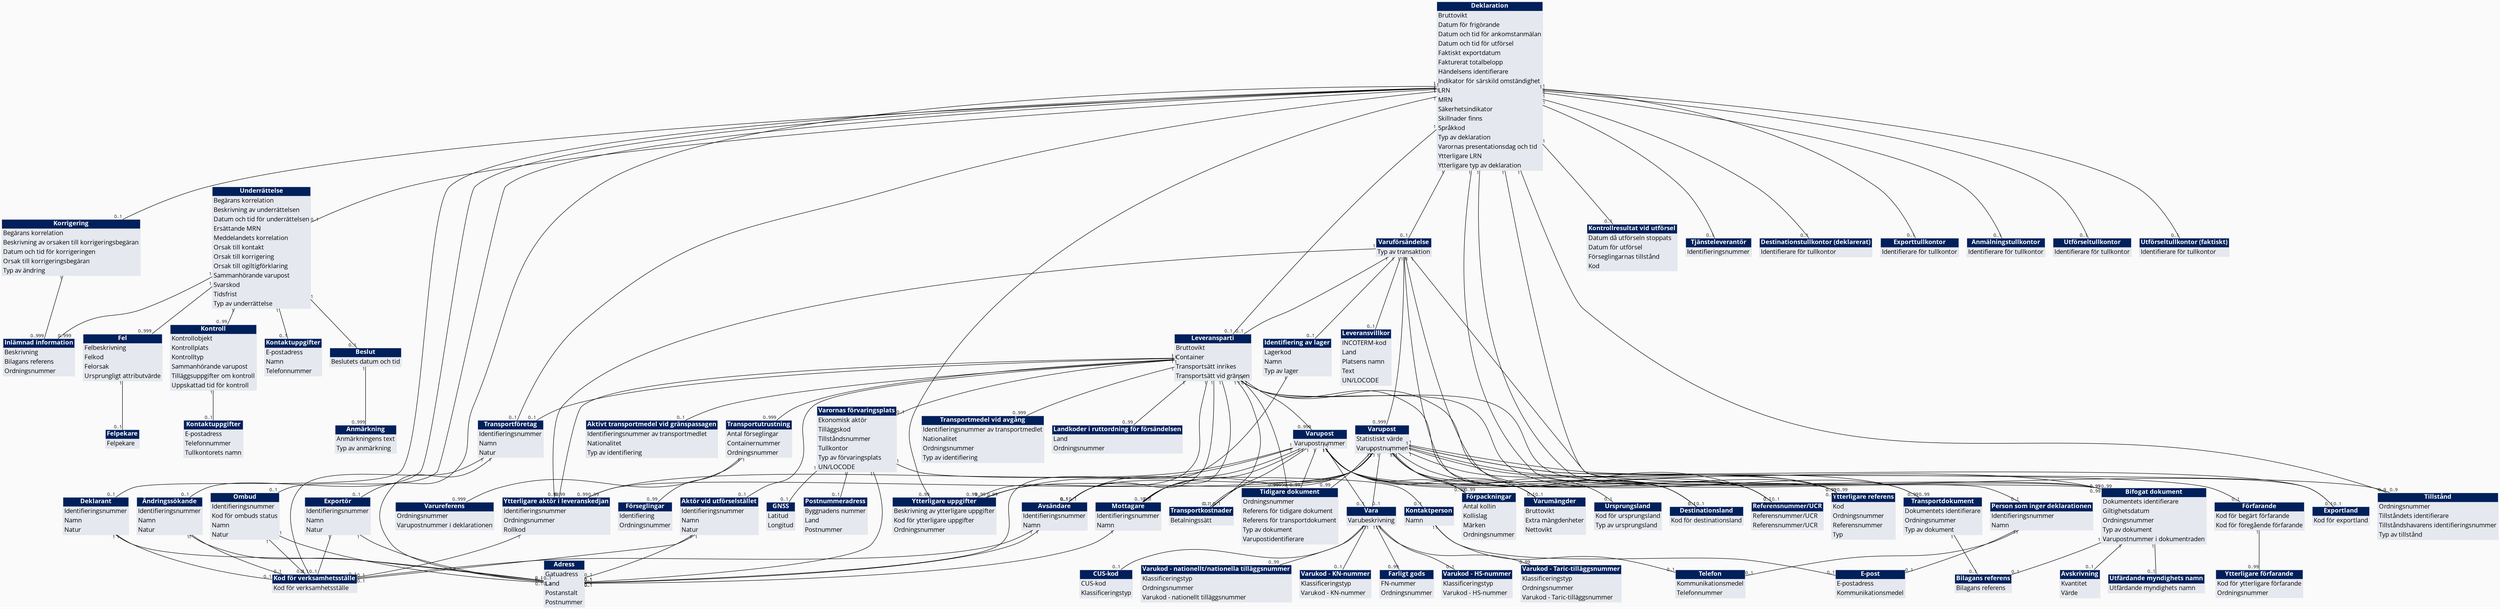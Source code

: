 Graph ClassDiagram {
bgcolor="#fafafa"
node [shape=plain, fontname="Open Sans"]
edge [fontname="Open Sans" width="2"]
"FIg-001" -- "FIg-014" [headlabel="0..1" taillabel="1" fontsize=10]
"FIg-001" -- "FIg-026" [headlabel="0..1" taillabel="1" fontsize=10]
"FIg-001" -- "FIg-028" [headlabel="0..1" taillabel="1" fontsize=10]
"FIg-001" -- "FIg-031" [headlabel="0..1" taillabel="1" fontsize=10]
"FIg-001" -- "FIg-032" [headlabel="0..9" taillabel="1" fontsize=10]
"FIg-001" -- "FIg-033" [headlabel="0..1" taillabel="1" fontsize=10]
"FIg-001" -- "FIg-036" [headlabel="0..1" taillabel="1" fontsize=10]
"FIg-001" -- "FIg-038" [headlabel="0..1" taillabel="1" fontsize=10]
"FIg-001" -- "FIg-041" [headlabel="0..1" taillabel="1" fontsize=10]
"FIg-001" -- "FIg-048" [headlabel="0..1" taillabel="1" fontsize=10]
"FIg-001" -- "FIg-075" [headlabel="0..1" taillabel="1" fontsize=10]
"FIg-001" -- "FIg-079" [headlabel="0..1" taillabel="1" fontsize=10]
"FIg-001" -- "FIg-102" [headlabel="0..99" taillabel="1" fontsize=10]
"FIg-001" -- "FIg-106" [headlabel="0..1" taillabel="1" fontsize=10]
"FIg-001" -- "FIg-111" [headlabel="0..99" taillabel="1" fontsize=10]
"FIg-001" -- "FIg-115" [headlabel="0..1" taillabel="1" fontsize=10]
"FIg-001" -- "FIg-116" [headlabel="0..1" taillabel="1" fontsize=10]
"FIg-001" -- "FIg-119" [headlabel="0..1" taillabel="1" fontsize=10]
"FIg-001" -- "FIg-136" [headlabel="0..99" taillabel="1" fontsize=10]
"FIg-001" -- "FIg-138" [headlabel="0..1" taillabel="1" fontsize=10]
"FIg-001" -- "FIg-139" [headlabel="0..1" taillabel="1" fontsize=10]
"FIg-014" -- "FIg-012" [headlabel="0..999" taillabel="1" fontsize=10]
"FIg-015" -- "FIg-011" [headlabel="0..999" taillabel="1" fontsize=10]
"FIg-017" -- "FIg-023" [headlabel="0..1" taillabel="1" fontsize=10]
"FIg-019" -- "FIg-016" [headlabel="0..1" taillabel="1" fontsize=10]
"FIg-026" -- "FIg-029" [headlabel="0..1" taillabel="1" fontsize=10]
"FIg-026" -- "FIg-083" [headlabel="0..1" taillabel="1" fontsize=10]
"FIg-028" -- "FIg-009" [headlabel="0..1" taillabel="1" fontsize=10]
"FIg-028" -- "FIg-012" [headlabel="0..999" taillabel="1" fontsize=10]
"FIg-028" -- "FIg-015" [headlabel="0..1" taillabel="1" fontsize=10]
"FIg-028" -- "FIg-017" [headlabel="0..999" taillabel="1" fontsize=10]
"FIg-028" -- "FIg-019" [headlabel="0..99" taillabel="1" fontsize=10]
"FIg-031" -- "FIg-043" [headlabel="0..1" taillabel="1" fontsize=10]
"FIg-031" -- "FIg-105" [headlabel="0..1" taillabel="1" fontsize=10]
"FIg-033" -- "FIg-029" [headlabel="0..1" taillabel="1" fontsize=10]
"FIg-033" -- "FIg-083" [headlabel="0..1" taillabel="1" fontsize=10]
"FIg-036" -- "FIg-029" [headlabel="0..1" taillabel="1" fontsize=10]
"FIg-036" -- "FIg-083" [headlabel="0..1" taillabel="1" fontsize=10]
"FIg-038" -- "FIg-029" [headlabel="0..1" taillabel="1" fontsize=10]
"FIg-038" -- "FIg-083" [headlabel="0..1" taillabel="1" fontsize=10]
"FIg-044" -- "FIg-070" [headlabel="0..999" taillabel="1" fontsize=10]
"FIg-044" -- "FIg-112" [headlabel="0..99" taillabel="1" fontsize=10]
"FIg-045" -- "FIg-047" [headlabel="0..1" taillabel="1" fontsize=10]
"FIg-045" -- "FIg-051" [headlabel="0..99" taillabel="1" fontsize=10]
"FIg-045" -- "FIg-081" [headlabel="0..1" taillabel="1" fontsize=10]
"FIg-045" -- "FIg-086" [headlabel="0..99" taillabel="1" fontsize=10]
"FIg-045" -- "FIg-087" [headlabel="0..1" taillabel="1" fontsize=10]
"FIg-045" -- "FIg-088" [headlabel="0..99" taillabel="1" fontsize=10]
"FIg-048" -- "FIg-029" [headlabel="0..1" taillabel="1" fontsize=10]
"FIg-048" -- "FIg-083" [headlabel="0..1" taillabel="1" fontsize=10]
"FIg-055" -- "FIg-083" [headlabel="0..1" taillabel="1" fontsize=10]
"FIg-072" -- "FIg-043" [headlabel="0..1" taillabel="1" fontsize=10]
"FIg-072" -- "FIg-105" [headlabel="0..1" taillabel="1" fontsize=10]
"FIg-075" -- "FIg-044" [headlabel="0..999" taillabel="1" fontsize=10]
"FIg-075" -- "FIg-048" [headlabel="0..1" taillabel="1" fontsize=10]
"FIg-075" -- "FIg-049" [headlabel="0..999" taillabel="1" fontsize=10]
"FIg-075" -- "FIg-055" [headlabel="0..1" taillabel="1" fontsize=10]
"FIg-075" -- "FIg-068" [headlabel="0..99" taillabel="1" fontsize=10]
"FIg-075" -- "FIg-085" [headlabel="0..1" taillabel="1" fontsize=10]
"FIg-075" -- "FIg-090" [headlabel="0..999" taillabel="1" fontsize=10]
"FIg-075" -- "FIg-095" [headlabel="0..1" taillabel="1" fontsize=10]
"FIg-075" -- "FIg-102" [headlabel="0..99" taillabel="1" fontsize=10]
"FIg-075" -- "FIg-111" [headlabel="0..99" taillabel="1" fontsize=10]
"FIg-075" -- "FIg-122" [headlabel="0..99" taillabel="1" fontsize=10]
"FIg-075" -- "FIg-126" [headlabel="0..1" taillabel="1" fontsize=10]
"FIg-075" -- "FIg-127" [headlabel="0..1" taillabel="1" fontsize=10]
"FIg-075" -- "FIg-128" [headlabel="0..1" taillabel="1" fontsize=10]
"FIg-075" -- "FIg-129" [headlabel="0..1" taillabel="1" fontsize=10]
"FIg-075" -- "FIg-134" [headlabel="0..99" taillabel="1" fontsize=10]
"FIg-075" -- "FIg-135" [headlabel="0..99999" taillabel="1" fontsize=10]
"FIg-075" -- "FIg-136" [headlabel="0..99" taillabel="1" fontsize=10]
"FIg-078" -- "FIg-032" [headlabel="0..9" taillabel="1" fontsize=10]
"FIg-078" -- "FIg-045" [headlabel="0..1" taillabel="1" fontsize=10]
"FIg-078" -- "FIg-046" [headlabel="0..1" taillabel="1" fontsize=10]
"FIg-078" -- "FIg-052" [headlabel="0..99" taillabel="1" fontsize=10]
"FIg-078" -- "FIg-055" [headlabel="0..1" taillabel="1" fontsize=10]
"FIg-078" -- "FIg-089" [headlabel="0..1" taillabel="1" fontsize=10]
"FIg-078" -- "FIg-092" [headlabel="0..1" taillabel="1" fontsize=10]
"FIg-078" -- "FIg-095" [headlabel="0..1" taillabel="1" fontsize=10]
"FIg-078" -- "FIg-100" [headlabel="0..1" taillabel="1" fontsize=10]
"FIg-078" -- "FIg-102" [headlabel="0..99" taillabel="1" fontsize=10]
"FIg-078" -- "FIg-111" [headlabel="0..99" taillabel="1" fontsize=10]
"FIg-078" -- "FIg-113" [headlabel="0..1" taillabel="1" fontsize=10]
"FIg-078" -- "FIg-122" [headlabel="0..99" taillabel="1" fontsize=10]
"FIg-078" -- "FIg-126" [headlabel="0..1" taillabel="1" fontsize=10]
"FIg-078" -- "FIg-129" [headlabel="0..1" taillabel="1" fontsize=10]
"FIg-078" -- "FIg-134" [headlabel="0..99" taillabel="1" fontsize=10]
"FIg-078" -- "FIg-135" [headlabel="0..99" taillabel="1" fontsize=10]
"FIg-078" -- "FIg-136" [headlabel="0..99" taillabel="1" fontsize=10]
"FIg-090" -- "FIg-045" [headlabel="0..1" taillabel="1" fontsize=10]
"FIg-090" -- "FIg-052" [headlabel="0..99" taillabel="1" fontsize=10]
"FIg-090" -- "FIg-055" [headlabel="0..1" taillabel="1" fontsize=10]
"FIg-090" -- "FIg-089" [headlabel="0..1" taillabel="1" fontsize=10]
"FIg-090" -- "FIg-092" [headlabel="0..1" taillabel="1" fontsize=10]
"FIg-090" -- "FIg-095" [headlabel="0..1" taillabel="1" fontsize=10]
"FIg-090" -- "FIg-102" [headlabel="0..99" taillabel="1" fontsize=10]
"FIg-090" -- "FIg-111" [headlabel="0..99" taillabel="1" fontsize=10]
"FIg-090" -- "FIg-126" [headlabel="0..1" taillabel="1" fontsize=10]
"FIg-090" -- "FIg-129" [headlabel="0..1" taillabel="1" fontsize=10]
"FIg-090" -- "FIg-134" [headlabel="0..99" taillabel="1" fontsize=10]
"FIg-090" -- "FIg-135" [headlabel="0..99" taillabel="1" fontsize=10]
"FIg-090" -- "FIg-136" [headlabel="0..99" taillabel="1" fontsize=10]
"FIg-113" -- "FIg-097" [headlabel="0..99" taillabel="1" fontsize=10]
"FIg-119" -- "FIg-046" [headlabel="0..1" taillabel="1" fontsize=10]
"FIg-119" -- "FIg-075" [headlabel="0..1" taillabel="1" fontsize=10]
"FIg-119" -- "FIg-077" [headlabel="0..1" taillabel="1" fontsize=10]
"FIg-119" -- "FIg-078" [headlabel="0..999" taillabel="1" fontsize=10]
"FIg-119" -- "FIg-092" [headlabel="0..1" taillabel="1" fontsize=10]
"FIg-119" -- "FIg-126" [headlabel="0..1" taillabel="1" fontsize=10]
"FIg-119" -- "FIg-132" [headlabel="0..1" taillabel="1" fontsize=10]
"FIg-119" -- "FIg-134" [headlabel="0..99" taillabel="1" fontsize=10]
"FIg-122" -- "FIg-042" [headlabel="0..1" taillabel="1" fontsize=10]
"FIg-127" -- "FIg-069" [headlabel="0..1" taillabel="1" fontsize=10]
"FIg-127" -- "FIg-072" [headlabel="0..1" taillabel="1" fontsize=10]
"FIg-127" -- "FIg-083" [headlabel="0..1" taillabel="1" fontsize=10]
"FIg-127" -- "FIg-131" [headlabel="0..1" taillabel="1" fontsize=10]
"FIg-128" -- "FIg-029" [headlabel="0..1" taillabel="1" fontsize=10]
"FIg-128" -- "FIg-083" [headlabel="0..1" taillabel="1" fontsize=10]
"FIg-129" -- "FIg-029" [headlabel="0..1" taillabel="1" fontsize=10]
"FIg-129" -- "FIg-083" [headlabel="0..1" taillabel="1" fontsize=10]
"FIg-132" -- "FIg-083" [headlabel="0..1" taillabel="1" fontsize=10]
"FIg-134" -- "FIg-029" [headlabel="0..1" taillabel="1" fontsize=10]
"FIg-136" -- "FIg-042" [headlabel="0..1" taillabel="1" fontsize=10]
"FIg-136" -- "FIg-108" [headlabel="0..1" taillabel="1" fontsize=10]
"FIg-136" -- "FIg-137" [headlabel="0..1" taillabel="1" fontsize=10]
"FIg-001" [label=<<table border="0" cellspacing="0" cellborder="1" color="#E3E5E9"><tr><td bgcolor="#00205B"><font color="white"><b>Deklaration</b></font></td></tr><tr><td bgcolor="#e5e8ee" align="left" sides="LR">Bruttovikt</td></tr><tr><td bgcolor="#e5e8ee" align="left" sides="LR">Datum för frigörande</td></tr><tr><td bgcolor="#e5e8ee" align="left" sides="LR">Datum och tid för ankomstanmälan</td></tr><tr><td bgcolor="#e5e8ee" align="left" sides="LR">Datum och tid för utförsel</td></tr><tr><td bgcolor="#e5e8ee" align="left" sides="LR">Faktiskt exportdatum</td></tr><tr><td bgcolor="#e5e8ee" align="left" sides="LR">Fakturerat totalbelopp</td></tr><tr><td bgcolor="#e5e8ee" align="left" sides="LR">Händelsens identifierare</td></tr><tr><td bgcolor="#e5e8ee" align="left" sides="LR">Indikator för särskild omständighet</td></tr><tr><td bgcolor="#e5e8ee" align="left" sides="LR">LRN</td></tr><tr><td bgcolor="#e5e8ee" align="left" sides="LR">MRN</td></tr><tr><td bgcolor="#e5e8ee" align="left" sides="LR">Säkerhetsindikator</td></tr><tr><td bgcolor="#e5e8ee" align="left" sides="LR">Skillnader finns</td></tr><tr><td bgcolor="#e5e8ee" align="left" sides="LR">Språkkod</td></tr><tr><td bgcolor="#e5e8ee" align="left" sides="LR">Typ av deklaration</td></tr><tr><td bgcolor="#e5e8ee" align="left" sides="LR">Varornas presentationsdag och tid</td></tr><tr><td bgcolor="#e5e8ee" align="left" sides="LR">Ytterligare LRN</td></tr><tr><td bgcolor="#e5e8ee" align="left" sides="LRB">Ytterligare typ av deklaration</td></tr></table>>]
"FIg-009" [label=<<table border="0" cellspacing="0" cellborder="1" color="#E3E5E9"><tr><td bgcolor="#00205B"><font color="white"><b>Kontaktuppgifter</b></font></td></tr><tr><td bgcolor="#e5e8ee" align="left" sides="LR">E-postadress</td></tr><tr><td bgcolor="#e5e8ee" align="left" sides="LR">Namn</td></tr><tr><td bgcolor="#e5e8ee" align="left" sides="LRB">Telefonnummer</td></tr></table>>]
"FIg-011" [label=<<table border="0" cellspacing="0" cellborder="1" color="#E3E5E9"><tr><td bgcolor="#00205B"><font color="white"><b>Anmärkning</b></font></td></tr><tr><td bgcolor="#e5e8ee" align="left" sides="LR">Anmärkningens text</td></tr><tr><td bgcolor="#e5e8ee" align="left" sides="LRB">Typ av anmärkning</td></tr></table>>]
"FIg-012" [label=<<table border="0" cellspacing="0" cellborder="1" color="#E3E5E9"><tr><td bgcolor="#00205B"><font color="white"><b>Inlämnad information</b></font></td></tr><tr><td bgcolor="#e5e8ee" align="left" sides="LR">Beskrivning</td></tr><tr><td bgcolor="#e5e8ee" align="left" sides="LR">Bilagans referens</td></tr><tr><td bgcolor="#e5e8ee" align="left" sides="LRB">Ordningsnummer</td></tr></table>>]
"FIg-014" [label=<<table border="0" cellspacing="0" cellborder="1" color="#E3E5E9"><tr><td bgcolor="#00205B"><font color="white"><b>Korrigering</b></font></td></tr><tr><td bgcolor="#e5e8ee" align="left" sides="LR">Begärans korrelation</td></tr><tr><td bgcolor="#e5e8ee" align="left" sides="LR">Beskrivning av orsaken till korrigeringsbegäran</td></tr><tr><td bgcolor="#e5e8ee" align="left" sides="LR">Datum och tid för korrigeringen</td></tr><tr><td bgcolor="#e5e8ee" align="left" sides="LR">Orsak till korrigeringsbegäran</td></tr><tr><td bgcolor="#e5e8ee" align="left" sides="LRB">Typ av ändring</td></tr></table>>]
"FIg-015" [label=<<table border="0" cellspacing="0" cellborder="1" color="#E3E5E9"><tr><td bgcolor="#00205B"><font color="white"><b>Beslut</b></font></td></tr><tr><td bgcolor="#e5e8ee" align="left" sides="LRB">Beslutets datum och tid</td></tr></table>>]
"FIg-016" [label=<<table border="0" cellspacing="0" cellborder="1" color="#E3E5E9"><tr><td bgcolor="#00205B"><font color="white"><b>Kontaktuppgifter</b></font></td></tr><tr><td bgcolor="#e5e8ee" align="left" sides="LR">E-postadress</td></tr><tr><td bgcolor="#e5e8ee" align="left" sides="LR">Telefonnummer</td></tr><tr><td bgcolor="#e5e8ee" align="left" sides="LRB">Tullkontorets namn</td></tr></table>>]
"FIg-017" [label=<<table border="0" cellspacing="0" cellborder="1" color="#E3E5E9"><tr><td bgcolor="#00205B"><font color="white"><b>Fel</b></font></td></tr><tr><td bgcolor="#e5e8ee" align="left" sides="LR">Felbeskrivning</td></tr><tr><td bgcolor="#e5e8ee" align="left" sides="LR">Felkod</td></tr><tr><td bgcolor="#e5e8ee" align="left" sides="LR">Felorsak</td></tr><tr><td bgcolor="#e5e8ee" align="left" sides="LRB">Ursprungligt attributvärde</td></tr></table>>]
"FIg-019" [label=<<table border="0" cellspacing="0" cellborder="1" color="#E3E5E9"><tr><td bgcolor="#00205B"><font color="white"><b>Kontroll</b></font></td></tr><tr><td bgcolor="#e5e8ee" align="left" sides="LR">Kontrollobjekt</td></tr><tr><td bgcolor="#e5e8ee" align="left" sides="LR">Kontrollplats</td></tr><tr><td bgcolor="#e5e8ee" align="left" sides="LR">Kontrolltyp</td></tr><tr><td bgcolor="#e5e8ee" align="left" sides="LR">Sammanhörande varupost</td></tr><tr><td bgcolor="#e5e8ee" align="left" sides="LR">Tilläggsuppgifter om kontroll</td></tr><tr><td bgcolor="#e5e8ee" align="left" sides="LRB">Uppskattad tid för kontroll</td></tr></table>>]
"FIg-023" [label=<<table border="0" cellspacing="0" cellborder="1" color="#E3E5E9"><tr><td bgcolor="#00205B"><font color="white"><b>Felpekare</b></font></td></tr><tr><td bgcolor="#e5e8ee" align="left" sides="LRB">Felpekare</td></tr></table>>]
"FIg-026" [label=<<table border="0" cellspacing="0" cellborder="1" color="#E3E5E9"><tr><td bgcolor="#00205B"><font color="white"><b>Ombud</b></font></td></tr><tr><td bgcolor="#e5e8ee" align="left" sides="LR">Identifieringsnummer</td></tr><tr><td bgcolor="#e5e8ee" align="left" sides="LR">Kod för ombuds status</td></tr><tr><td bgcolor="#e5e8ee" align="left" sides="LR">Namn</td></tr><tr><td bgcolor="#e5e8ee" align="left" sides="LR">Natur</td></tr></table>>]
"FIg-028" [label=<<table border="0" cellspacing="0" cellborder="1" color="#E3E5E9"><tr><td bgcolor="#00205B"><font color="white"><b>Underrättelse</b></font></td></tr><tr><td bgcolor="#e5e8ee" align="left" sides="LR">Begärans korrelation</td></tr><tr><td bgcolor="#e5e8ee" align="left" sides="LR">Beskrivning av underrättelsen</td></tr><tr><td bgcolor="#e5e8ee" align="left" sides="LR">Datum och tid för underrättelsen</td></tr><tr><td bgcolor="#e5e8ee" align="left" sides="LR">Ersättande MRN</td></tr><tr><td bgcolor="#e5e8ee" align="left" sides="LR">Meddelandets korrelation</td></tr><tr><td bgcolor="#e5e8ee" align="left" sides="LR">Orsak till kontakt</td></tr><tr><td bgcolor="#e5e8ee" align="left" sides="LR">Orsak till korrigering</td></tr><tr><td bgcolor="#e5e8ee" align="left" sides="LR">Orsak till ogiltigförklaring</td></tr><tr><td bgcolor="#e5e8ee" align="left" sides="LR">Sammanhörande varupost</td></tr><tr><td bgcolor="#e5e8ee" align="left" sides="LR">Svarskod</td></tr><tr><td bgcolor="#e5e8ee" align="left" sides="LR">Tidsfrist</td></tr><tr><td bgcolor="#e5e8ee" align="left" sides="LR">Typ av underrättelse</td></tr></table>>]
"FIg-029" [label=<<table border="0" cellspacing="0" cellborder="1" color="#E3E5E9"><tr><td bgcolor="#00205B"><font color="white"><b>Kod för verksamhetsställe</b></font></td></tr><tr><td bgcolor="#e5e8ee" align="left" sides="LR">Kod för verksamhetsställe</td></tr></table>>]
"FIg-031" [label=<<table border="0" cellspacing="0" cellborder="1" color="#E3E5E9"><tr><td bgcolor="#00205B"><font color="white"><b>Person som inger deklarationen</b></font></td></tr><tr><td bgcolor="#e5e8ee" align="left" sides="LR">Identifieringsnummer</td></tr><tr><td bgcolor="#e5e8ee" align="left" sides="LR">Namn</td></tr></table>>]
"FIg-032" [label=<<table border="0" cellspacing="0" cellborder="1" color="#E3E5E9"><tr><td bgcolor="#00205B"><font color="white"><b>Tillstånd</b></font></td></tr><tr><td bgcolor="#e5e8ee" align="left" sides="LR">Ordningsnummer</td></tr><tr><td bgcolor="#e5e8ee" align="left" sides="LR">Tillståndets identifierare</td></tr><tr><td bgcolor="#e5e8ee" align="left" sides="LR">Tillståndshavarens identifieringsnummer</td></tr><tr><td bgcolor="#e5e8ee" align="left" sides="LRB">Typ av tillstånd</td></tr></table>>]
"FIg-033" [label=<<table border="0" cellspacing="0" cellborder="1" color="#E3E5E9"><tr><td bgcolor="#00205B"><font color="white"><b>Exportör</b></font></td></tr><tr><td bgcolor="#e5e8ee" align="left" sides="LR">Identifieringsnummer</td></tr><tr><td bgcolor="#e5e8ee" align="left" sides="LR">Namn</td></tr><tr><td bgcolor="#e5e8ee" align="left" sides="LRB">Natur</td></tr></table>>]
"FIg-036" [label=<<table border="0" cellspacing="0" cellborder="1" color="#E3E5E9"><tr><td bgcolor="#00205B"><font color="white"><b>Deklarant</b></font></td></tr><tr><td bgcolor="#e5e8ee" align="left" sides="LR">Identifieringsnummer</td></tr><tr><td bgcolor="#e5e8ee" align="left" sides="LR">Namn</td></tr><tr><td bgcolor="#e5e8ee" align="left" sides="LRB">Natur</td></tr></table>>]
"FIg-038" [label=<<table border="0" cellspacing="0" cellborder="1" color="#E3E5E9"><tr><td bgcolor="#00205B"><font color="white"><b>Ändringssökande</b></font></td></tr><tr><td bgcolor="#e5e8ee" align="left" sides="LR">Identifieringsnummer</td></tr><tr><td bgcolor="#e5e8ee" align="left" sides="LR">Namn</td></tr><tr><td bgcolor="#e5e8ee" align="left" sides="LRB">Natur</td></tr></table>>]
"FIg-041" [label=<<table border="0" cellspacing="0" cellborder="1" color="#E3E5E9"><tr><td bgcolor="#00205B"><font color="white"><b>Kontrollresultat vid utförsel</b></font></td></tr><tr><td bgcolor="#e5e8ee" align="left" sides="LR">Datum då utförseln stoppats</td></tr><tr><td bgcolor="#e5e8ee" align="left" sides="LR">Datum för utförsel</td></tr><tr><td bgcolor="#e5e8ee" align="left" sides="LR">Förseglingarnas tillstånd</td></tr><tr><td bgcolor="#e5e8ee" align="left" sides="LR">Kod</td></tr></table>>]
"FIg-042" [label=<<table border="0" cellspacing="0" cellborder="1" color="#E3E5E9"><tr><td bgcolor="#00205B"><font color="white"><b>Bilagans referens</b></font></td></tr><tr><td bgcolor="#e5e8ee" align="left" sides="LR">Bilagans referens</td></tr></table>>]
"FIg-043" [label=<<table border="0" cellspacing="0" cellborder="1" color="#E3E5E9"><tr><td bgcolor="#00205B"><font color="white"><b>Telefon</b></font></td></tr><tr><td bgcolor="#e5e8ee" align="left" sides="LR">Kommunikationsmedel</td></tr><tr><td bgcolor="#e5e8ee" align="left" sides="LRB">Telefonnummer</td></tr></table>>]
"FIg-044" [label=<<table border="0" cellspacing="0" cellborder="1" color="#E3E5E9"><tr><td bgcolor="#00205B"><font color="white"><b>Transportutrustning</b></font></td></tr><tr><td bgcolor="#e5e8ee" align="left" sides="LR">Antal förseglingar</td></tr><tr><td bgcolor="#e5e8ee" align="left" sides="LR">Containernummer</td></tr><tr><td bgcolor="#e5e8ee" align="left" sides="LR">Ordningsnummer</td></tr></table>>]
"FIg-045" [label=<<table border="0" cellspacing="0" cellborder="1" color="#E3E5E9"><tr><td bgcolor="#00205B"><font color="white"><b>Vara</b></font></td></tr><tr><td bgcolor="#e5e8ee" align="left" sides="LRB">Varubeskrivning</td></tr></table>>]
"FIg-046" [label=<<table border="0" cellspacing="0" cellborder="1" color="#E3E5E9"><tr><td bgcolor="#00205B"><font color="white"><b>Exportland</b></font></td></tr><tr><td bgcolor="#e5e8ee" align="left" sides="LRB">Kod för exportland</td></tr></table>>]
"FIg-047" [label=<<table border="0" cellspacing="0" cellborder="1" color="#E3E5E9"><tr><td bgcolor="#00205B"><font color="white"><b>Varukod - KN-nummer</b></font></td></tr><tr><td bgcolor="#e5e8ee" align="left" sides="LR">Klassificeringstyp</td></tr><tr><td bgcolor="#e5e8ee" align="left" sides="LRB">Varukod - KN-nummer</td></tr></table>>]
"FIg-048" [label=<<table border="0" cellspacing="0" cellborder="1" color="#E3E5E9"><tr><td bgcolor="#00205B"><font color="white"><b>Transportföretag</b></font></td></tr><tr><td bgcolor="#e5e8ee" align="left" sides="LR">Identifieringsnummer</td></tr><tr><td bgcolor="#e5e8ee" align="left" sides="LR">Namn</td></tr><tr><td bgcolor="#e5e8ee" align="left" sides="LR">Natur</td></tr></table>>]
"FIg-049" [label=<<table border="0" cellspacing="0" cellborder="1" color="#E3E5E9"><tr><td bgcolor="#00205B"><font color="white"><b>Transportmedel vid avgång</b></font></td></tr><tr><td bgcolor="#e5e8ee" align="left" sides="LR">Identifieringsnummer av transportmedlet</td></tr><tr><td bgcolor="#e5e8ee" align="left" sides="LR">Nationalitet</td></tr><tr><td bgcolor="#e5e8ee" align="left" sides="LR">Ordningsnummer</td></tr><tr><td bgcolor="#e5e8ee" align="left" sides="LRB">Typ av identifiering</td></tr></table>>]
"FIg-051" [label=<<table border="0" cellspacing="0" cellborder="1" color="#E3E5E9"><tr><td bgcolor="#00205B"><font color="white"><b>Farligt gods</b></font></td></tr><tr><td bgcolor="#e5e8ee" align="left" sides="LR">FN-nummer</td></tr><tr><td bgcolor="#e5e8ee" align="left" sides="LRB">Ordningsnummer</td></tr></table>>]
"FIg-052" [label=<<table border="0" cellspacing="0" cellborder="1" color="#E3E5E9"><tr><td bgcolor="#00205B"><font color="white"><b>Förpackningar</b></font></td></tr><tr><td bgcolor="#e5e8ee" align="left" sides="LR">Antal kollin</td></tr><tr><td bgcolor="#e5e8ee" align="left" sides="LR">Kollislag</td></tr><tr><td bgcolor="#e5e8ee" align="left" sides="LR">Märken</td></tr><tr><td bgcolor="#e5e8ee" align="left" sides="LRB">Ordningsnummer</td></tr></table>>]
"FIg-055" [label=<<table border="0" cellspacing="0" cellborder="1" color="#E3E5E9"><tr><td bgcolor="#00205B"><font color="white"><b>Mottagare</b></font></td></tr><tr><td bgcolor="#e5e8ee" align="left" sides="LR">Identifieringsnummer</td></tr><tr><td bgcolor="#e5e8ee" align="left" sides="LRB">Namn</td></tr></table>>]
"FIg-068" [label=<<table border="0" cellspacing="0" cellborder="1" color="#E3E5E9"><tr><td bgcolor="#00205B"><font color="white"><b>Landkoder i ruttordning för försändelsen</b></font></td></tr><tr><td bgcolor="#e5e8ee" align="left" sides="LR">Land</td></tr><tr><td bgcolor="#e5e8ee" align="left" sides="LRB">Ordningsnummer</td></tr></table>>]
"FIg-069" [label=<<table border="0" cellspacing="0" cellborder="1" color="#E3E5E9"><tr><td bgcolor="#00205B"><font color="white"><b>GNSS</b></font></td></tr><tr><td bgcolor="#e5e8ee" align="left" sides="LR">Latitud</td></tr><tr><td bgcolor="#e5e8ee" align="left" sides="LRB">Longitud</td></tr></table>>]
"FIg-070" [label=<<table border="0" cellspacing="0" cellborder="1" color="#E3E5E9"><tr><td bgcolor="#00205B"><font color="white"><b>Varureferens</b></font></td></tr><tr><td bgcolor="#e5e8ee" align="left" sides="LR">Ordningsnummer</td></tr><tr><td bgcolor="#e5e8ee" align="left" sides="LR">Varupostnummer i deklarationen</td></tr></table>>]
"FIg-072" [label=<<table border="0" cellspacing="0" cellborder="1" color="#E3E5E9"><tr><td bgcolor="#00205B"><font color="white"><b>Kontaktperson</b></font></td></tr><tr><td bgcolor="#e5e8ee" align="left" sides="LRB">Namn</td></tr></table>>]
"FIg-075" [label=<<table border="0" cellspacing="0" cellborder="1" color="#E3E5E9"><tr><td bgcolor="#00205B"><font color="white"><b>Leveransparti</b></font></td></tr><tr><td bgcolor="#e5e8ee" align="left" sides="LR">Bruttovikt</td></tr><tr><td bgcolor="#e5e8ee" align="left" sides="LR">Container</td></tr><tr><td bgcolor="#e5e8ee" align="left" sides="LR">Transportsätt inrikes</td></tr><tr><td bgcolor="#e5e8ee" align="left" sides="LRB">Transportsätt vid gränsen</td></tr></table>>]
"FIg-077" [label=<<table border="0" cellspacing="0" cellborder="1" color="#E3E5E9"><tr><td bgcolor="#00205B"><font color="white"><b>Leveransvillkor</b></font></td></tr><tr><td bgcolor="#e5e8ee" align="left" sides="LR">INCOTERM-kod</td></tr><tr><td bgcolor="#e5e8ee" align="left" sides="LR">Land</td></tr><tr><td bgcolor="#e5e8ee" align="left" sides="LR">Platsens namn</td></tr><tr><td bgcolor="#e5e8ee" align="left" sides="LR">Text</td></tr><tr><td bgcolor="#e5e8ee" align="left" sides="LRB">UN/LOCODE</td></tr></table>>]
"FIg-078" [label=<<table border="0" cellspacing="0" cellborder="1" color="#E3E5E9"><tr><td bgcolor="#00205B"><font color="white"><b>Varupost</b></font></td></tr><tr><td bgcolor="#e5e8ee" align="left" sides="LR">Statistiskt värde</td></tr><tr><td bgcolor="#e5e8ee" align="left" sides="LRB">Varupostnummer</td></tr></table>>]
"FIg-079" [label=<<table border="0" cellspacing="0" cellborder="1" color="#E3E5E9"><tr><td bgcolor="#00205B"><font color="white"><b>Tjänsteleverantör</b></font></td></tr><tr><td bgcolor="#e5e8ee" align="left" sides="LR">Identifieringsnummer</td></tr></table>>]
"FIg-081" [label=<<table border="0" cellspacing="0" cellborder="1" color="#E3E5E9"><tr><td bgcolor="#00205B"><font color="white"><b>Varukod - HS-nummer</b></font></td></tr><tr><td bgcolor="#e5e8ee" align="left" sides="LR">Klassificeringstyp</td></tr><tr><td bgcolor="#e5e8ee" align="left" sides="LRB">Varukod - HS-nummer</td></tr></table>>]
"FIg-083" [label=<<table border="0" cellspacing="0" cellborder="1" color="#E3E5E9"><tr><td bgcolor="#00205B"><font color="white"><b>Adress</b></font></td></tr><tr><td bgcolor="#e5e8ee" align="left" sides="LR">Gatuadress</td></tr><tr><td bgcolor="#e5e8ee" align="left" sides="LR">Land</td></tr><tr><td bgcolor="#e5e8ee" align="left" sides="LR">Postanstalt</td></tr><tr><td bgcolor="#e5e8ee" align="left" sides="LRB">Postnummer</td></tr></table>>]
"FIg-085" [label=<<table border="0" cellspacing="0" cellborder="1" color="#E3E5E9"><tr><td bgcolor="#00205B"><font color="white"><b>Aktivt transportmedel vid gränspassagen</b></font></td></tr><tr><td bgcolor="#e5e8ee" align="left" sides="LR">Identifieringsnummer av transportmedlet</td></tr><tr><td bgcolor="#e5e8ee" align="left" sides="LR">Nationalitet</td></tr><tr><td bgcolor="#e5e8ee" align="left" sides="LRB">Typ av identifiering</td></tr></table>>]
"FIg-086" [label=<<table border="0" cellspacing="0" cellborder="1" color="#E3E5E9"><tr><td bgcolor="#00205B"><font color="white"><b>Varukod - Taric-tilläggsnummer</b></font></td></tr><tr><td bgcolor="#e5e8ee" align="left" sides="LR">Klassificeringstyp</td></tr><tr><td bgcolor="#e5e8ee" align="left" sides="LR">Ordningsnummer</td></tr><tr><td bgcolor="#e5e8ee" align="left" sides="LR">Varukod - Taric-tilläggsnummer</td></tr></table>>]
"FIg-087" [label=<<table border="0" cellspacing="0" cellborder="1" color="#E3E5E9"><tr><td bgcolor="#00205B"><font color="white"><b>CUS-kod</b></font></td></tr><tr><td bgcolor="#e5e8ee" align="left" sides="LR">CUS-kod</td></tr><tr><td bgcolor="#e5e8ee" align="left" sides="LRB">Klassificeringstyp</td></tr></table>>]
"FIg-088" [label=<<table border="0" cellspacing="0" cellborder="1" color="#E3E5E9"><tr><td bgcolor="#00205B"><font color="white"><b>Varukod - nationellt/nationella tilläggsnummer</b></font></td></tr><tr><td bgcolor="#e5e8ee" align="left" sides="LR">Klassificeringstyp</td></tr><tr><td bgcolor="#e5e8ee" align="left" sides="LR">Ordningsnummer</td></tr><tr><td bgcolor="#e5e8ee" align="left" sides="LR">Varukod - nationellt tilläggsnummer</td></tr></table>>]
"FIg-089" [label=<<table border="0" cellspacing="0" cellborder="1" color="#E3E5E9"><tr><td bgcolor="#00205B"><font color="white"><b>Varumängder</b></font></td></tr><tr><td bgcolor="#e5e8ee" align="left" sides="LR">Bruttovikt</td></tr><tr><td bgcolor="#e5e8ee" align="left" sides="LR">Extra mängdenheter</td></tr><tr><td bgcolor="#e5e8ee" align="left" sides="LR">Nettovikt</td></tr></table>>]
"FIg-090" [label=<<table border="0" cellspacing="0" cellborder="1" color="#E3E5E9"><tr><td bgcolor="#00205B"><font color="white"><b>Varupost</b></font></td></tr><tr><td bgcolor="#e5e8ee" align="left" sides="LRB">Varupostnummer</td></tr></table>>]
"FIg-092" [label=<<table border="0" cellspacing="0" cellborder="1" color="#E3E5E9"><tr><td bgcolor="#00205B"><font color="white"><b>Destinationsland</b></font></td></tr><tr><td bgcolor="#e5e8ee" align="left" sides="LRB">Kod för destinationsland</td></tr></table>>]
"FIg-095" [label=<<table border="0" cellspacing="0" cellborder="1" color="#E3E5E9"><tr><td bgcolor="#00205B"><font color="white"><b>Transportkostnader</b></font></td></tr><tr><td bgcolor="#e5e8ee" align="left" sides="LR">Betalningssätt</td></tr></table>>]
"FIg-097" [label=<<table border="0" cellspacing="0" cellborder="1" color="#E3E5E9"><tr><td bgcolor="#00205B"><font color="white"><b>Ytterligare förfarande</b></font></td></tr><tr><td bgcolor="#e5e8ee" align="left" sides="LR">Kod för ytterligare förfarande</td></tr><tr><td bgcolor="#e5e8ee" align="left" sides="LR">Ordningsnummer</td></tr></table>>]
"FIg-100" [label=<<table border="0" cellspacing="0" cellborder="1" color="#E3E5E9"><tr><td bgcolor="#00205B"><font color="white"><b>Ursprungsland</b></font></td></tr><tr><td bgcolor="#e5e8ee" align="left" sides="LR">Kod för ursprungsland</td></tr><tr><td bgcolor="#e5e8ee" align="left" sides="LR">Typ av ursprungsland</td></tr></table>>]
"FIg-102" [label=<<table border="0" cellspacing="0" cellborder="1" color="#E3E5E9"><tr><td bgcolor="#00205B"><font color="white"><b>Ytterligare uppgifter</b></font></td></tr><tr><td bgcolor="#e5e8ee" align="left" sides="LR">Beskrivning av ytterligare uppgifter</td></tr><tr><td bgcolor="#e5e8ee" align="left" sides="LR">Kod för ytterligare uppgifter</td></tr><tr><td bgcolor="#e5e8ee" align="left" sides="LR">Ordningsnummer</td></tr></table>>]
"FIg-105" [label=<<table border="0" cellspacing="0" cellborder="1" color="#E3E5E9"><tr><td bgcolor="#00205B"><font color="white"><b>E-post</b></font></td></tr><tr><td bgcolor="#e5e8ee" align="left" sides="LR">E-postadress</td></tr><tr><td bgcolor="#e5e8ee" align="left" sides="LRB">Kommunikationsmedel</td></tr></table>>]
"FIg-106" [label=<<table border="0" cellspacing="0" cellborder="1" color="#E3E5E9"><tr><td bgcolor="#00205B"><font color="white"><b>Destinationstullkontor (deklarerat)</b></font></td></tr><tr><td bgcolor="#e5e8ee" align="left" sides="LRB">Identifierare för tullkontor</td></tr></table>>]
"FIg-108" [label=<<table border="0" cellspacing="0" cellborder="1" color="#E3E5E9"><tr><td bgcolor="#00205B"><font color="white"><b>Avskrivning</b></font></td></tr><tr><td bgcolor="#e5e8ee" align="left" sides="LR">Kvantitet</td></tr><tr><td bgcolor="#e5e8ee" align="left" sides="LRB">Värde</td></tr></table>>]
"FIg-111" [label=<<table border="0" cellspacing="0" cellborder="1" color="#E3E5E9"><tr><td bgcolor="#00205B"><font color="white"><b>Ytterligare referens</b></font></td></tr><tr><td bgcolor="#e5e8ee" align="left" sides="LR">Kod</td></tr><tr><td bgcolor="#e5e8ee" align="left" sides="LR">Ordningsnummer</td></tr><tr><td bgcolor="#e5e8ee" align="left" sides="LR">Referensnummer</td></tr><tr><td bgcolor="#e5e8ee" align="left" sides="LR">Typ</td></tr></table>>]
"FIg-112" [label=<<table border="0" cellspacing="0" cellborder="1" color="#E3E5E9"><tr><td bgcolor="#00205B"><font color="white"><b>Förseglingar</b></font></td></tr><tr><td bgcolor="#e5e8ee" align="left" sides="LR">Identifiering</td></tr><tr><td bgcolor="#e5e8ee" align="left" sides="LRB">Ordningsnummer</td></tr></table>>]
"FIg-113" [label=<<table border="0" cellspacing="0" cellborder="1" color="#E3E5E9"><tr><td bgcolor="#00205B"><font color="white"><b>Förfarande</b></font></td></tr><tr><td bgcolor="#e5e8ee" align="left" sides="LR">Kod för begärt förfarande</td></tr><tr><td bgcolor="#e5e8ee" align="left" sides="LRB">Kod för föregående förfarande</td></tr></table>>]
"FIg-115" [label=<<table border="0" cellspacing="0" cellborder="1" color="#E3E5E9"><tr><td bgcolor="#00205B"><font color="white"><b>Exporttullkontor</b></font></td></tr><tr><td bgcolor="#e5e8ee" align="left" sides="LRB">Identifierare för tullkontor</td></tr></table>>]
"FIg-116" [label=<<table border="0" cellspacing="0" cellborder="1" color="#E3E5E9"><tr><td bgcolor="#00205B"><font color="white"><b>Anmälningstullkontor</b></font></td></tr><tr><td bgcolor="#e5e8ee" align="left" sides="LRB">Identifierare för tullkontor</td></tr></table>>]
"FIg-119" [label=<<table border="0" cellspacing="0" cellborder="1" color="#E3E5E9"><tr><td bgcolor="#00205B"><font color="white"><b>Varuförsändelse</b></font></td></tr><tr><td bgcolor="#e5e8ee" align="left" sides="LR">Typ av transaktion</td></tr></table>>]
"FIg-122" [label=<<table border="0" cellspacing="0" cellborder="1" color="#E3E5E9"><tr><td bgcolor="#00205B"><font color="white"><b>Transportdokument</b></font></td></tr><tr><td bgcolor="#e5e8ee" align="left" sides="LR">Dokumentets identifierare</td></tr><tr><td bgcolor="#e5e8ee" align="left" sides="LR">Ordningsnummer</td></tr><tr><td bgcolor="#e5e8ee" align="left" sides="LRB">Typ av dokument</td></tr></table>>]
"FIg-126" [label=<<table border="0" cellspacing="0" cellborder="1" color="#E3E5E9"><tr><td bgcolor="#00205B"><font color="white"><b>Referensnummer/UCR</b></font></td></tr><tr><td bgcolor="#e5e8ee" align="left" sides="LR">Referensnummer/UCR</td></tr><tr><td bgcolor="#e5e8ee" align="left" sides="LR">Referensnummer/UCR</td></tr></table>>]
"FIg-127" [label=<<table border="0" cellspacing="0" cellborder="1" color="#E3E5E9"><tr><td bgcolor="#00205B"><font color="white"><b>Varornas förvaringsplats</b></font></td></tr><tr><td bgcolor="#e5e8ee" align="left" sides="LR">Ekonomisk aktör</td></tr><tr><td bgcolor="#e5e8ee" align="left" sides="LR">Tilläggskod</td></tr><tr><td bgcolor="#e5e8ee" align="left" sides="LR">Tillståndsnummer</td></tr><tr><td bgcolor="#e5e8ee" align="left" sides="LR">Tullkontor</td></tr><tr><td bgcolor="#e5e8ee" align="left" sides="LR">Typ av förvaringsplats</td></tr><tr><td bgcolor="#e5e8ee" align="left" sides="LR">UN/LOCODE</td></tr></table>>]
"FIg-128" [label=<<table border="0" cellspacing="0" cellborder="1" color="#E3E5E9"><tr><td bgcolor="#00205B"><font color="white"><b>Aktör vid utförselstället</b></font></td></tr><tr><td bgcolor="#e5e8ee" align="left" sides="LR">Identifieringsnummer</td></tr><tr><td bgcolor="#e5e8ee" align="left" sides="LR">Namn</td></tr><tr><td bgcolor="#e5e8ee" align="left" sides="LRB">Natur</td></tr></table>>]
"FIg-129" [label=<<table border="0" cellspacing="0" cellborder="1" color="#E3E5E9"><tr><td bgcolor="#00205B"><font color="white"><b>Avsändare</b></font></td></tr><tr><td bgcolor="#e5e8ee" align="left" sides="LR">Identifieringsnummer</td></tr><tr><td bgcolor="#e5e8ee" align="left" sides="LRB">Namn</td></tr></table>>]
"FIg-131" [label=<<table border="0" cellspacing="0" cellborder="1" color="#E3E5E9"><tr><td bgcolor="#00205B"><font color="white"><b>Postnummeradress</b></font></td></tr><tr><td bgcolor="#e5e8ee" align="left" sides="LR">Byggnadens nummer</td></tr><tr><td bgcolor="#e5e8ee" align="left" sides="LR">Land</td></tr><tr><td bgcolor="#e5e8ee" align="left" sides="LR">Postnummer</td></tr></table>>]
"FIg-132" [label=<<table border="0" cellspacing="0" cellborder="1" color="#E3E5E9"><tr><td bgcolor="#00205B"><font color="white"><b>Identifiering av lager</b></font></td></tr><tr><td bgcolor="#e5e8ee" align="left" sides="LR">Lagerkod</td></tr><tr><td bgcolor="#e5e8ee" align="left" sides="LR">Namn</td></tr><tr><td bgcolor="#e5e8ee" align="left" sides="LRB">Typ av lager</td></tr></table>>]
"FIg-134" [label=<<table border="0" cellspacing="0" cellborder="1" color="#E3E5E9"><tr><td bgcolor="#00205B"><font color="white"><b>Ytterligare aktör i leveranskedjan</b></font></td></tr><tr><td bgcolor="#e5e8ee" align="left" sides="LR">Identifieringsnummer</td></tr><tr><td bgcolor="#e5e8ee" align="left" sides="LR">Ordningsnummer</td></tr><tr><td bgcolor="#e5e8ee" align="left" sides="LR">Rollkod</td></tr></table>>]
"FIg-135" [label=<<table border="0" cellspacing="0" cellborder="1" color="#E3E5E9"><tr><td bgcolor="#00205B"><font color="white"><b>Tidigare dokument</b></font></td></tr><tr><td bgcolor="#e5e8ee" align="left" sides="LR">Ordningsnummer</td></tr><tr><td bgcolor="#e5e8ee" align="left" sides="LR">Referens för tidigare dokument</td></tr><tr><td bgcolor="#e5e8ee" align="left" sides="LR">Referens för transportdokument</td></tr><tr><td bgcolor="#e5e8ee" align="left" sides="LR">Typ av dokument</td></tr><tr><td bgcolor="#e5e8ee" align="left" sides="LRB">Varupostidentifierare</td></tr></table>>]
"FIg-136" [label=<<table border="0" cellspacing="0" cellborder="1" color="#E3E5E9"><tr><td bgcolor="#00205B"><font color="white"><b>Bifogat dokument</b></font></td></tr><tr><td bgcolor="#e5e8ee" align="left" sides="LR">Dokumentets identifierare</td></tr><tr><td bgcolor="#e5e8ee" align="left" sides="LR">Giltighetsdatum</td></tr><tr><td bgcolor="#e5e8ee" align="left" sides="LR">Ordningsnummer</td></tr><tr><td bgcolor="#e5e8ee" align="left" sides="LR">Typ av dokument</td></tr><tr><td bgcolor="#e5e8ee" align="left" sides="LRB">Varupostnummer i dokumentraden</td></tr></table>>]
"FIg-137" [label=<<table border="0" cellspacing="0" cellborder="1" color="#E3E5E9"><tr><td bgcolor="#00205B"><font color="white"><b>Utfärdande myndighets namn</b></font></td></tr><tr><td bgcolor="#e5e8ee" align="left" sides="LRB">Utfärdande myndighets namn</td></tr></table>>]
"FIg-138" [label=<<table border="0" cellspacing="0" cellborder="1" color="#E3E5E9"><tr><td bgcolor="#00205B"><font color="white"><b>Utförseltullkontor</b></font></td></tr><tr><td bgcolor="#e5e8ee" align="left" sides="LR">Identifierare för tullkontor</td></tr></table>>]
"FIg-139" [label=<<table border="0" cellspacing="0" cellborder="1" color="#E3E5E9"><tr><td bgcolor="#00205B"><font color="white"><b>Utförseltullkontor (faktiskt)</b></font></td></tr><tr><td bgcolor="#e5e8ee" align="left" sides="LR">Identifierare för tullkontor</td></tr></table>>]
}
